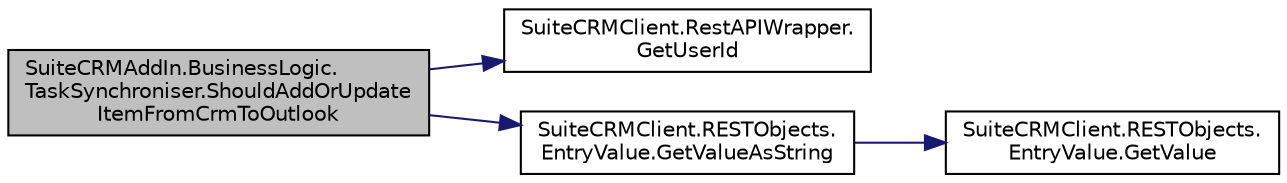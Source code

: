 digraph "SuiteCRMAddIn.BusinessLogic.TaskSynchroniser.ShouldAddOrUpdateItemFromCrmToOutlook"
{
  edge [fontname="Helvetica",fontsize="10",labelfontname="Helvetica",labelfontsize="10"];
  node [fontname="Helvetica",fontsize="10",shape=record];
  rankdir="LR";
  Node63 [label="SuiteCRMAddIn.BusinessLogic.\lTaskSynchroniser.ShouldAddOrUpdate\lItemFromCrmToOutlook",height=0.2,width=0.4,color="black", fillcolor="grey75", style="filled", fontcolor="black"];
  Node63 -> Node64 [color="midnightblue",fontsize="10",style="solid",fontname="Helvetica"];
  Node64 [label="SuiteCRMClient.RestAPIWrapper.\lGetUserId",height=0.2,width=0.4,color="black", fillcolor="white", style="filled",URL="$class_suite_c_r_m_client_1_1_rest_a_p_i_wrapper.html#ab65492277e036bce9aff5361e64cb8fc",tooltip="Return the CRM id of the current user. "];
  Node63 -> Node65 [color="midnightblue",fontsize="10",style="solid",fontname="Helvetica"];
  Node65 [label="SuiteCRMClient.RESTObjects.\lEntryValue.GetValueAsString",height=0.2,width=0.4,color="black", fillcolor="white", style="filled",URL="$class_suite_c_r_m_client_1_1_r_e_s_t_objects_1_1_entry_value.html#a6ff81b41c04d9c891efbafabc25f335f"];
  Node65 -> Node66 [color="midnightblue",fontsize="10",style="solid",fontname="Helvetica"];
  Node66 [label="SuiteCRMClient.RESTObjects.\lEntryValue.GetValue",height=0.2,width=0.4,color="black", fillcolor="white", style="filled",URL="$class_suite_c_r_m_client_1_1_r_e_s_t_objects_1_1_entry_value.html#a7dc773cb8764db461f60ceab15bb6377"];
}

